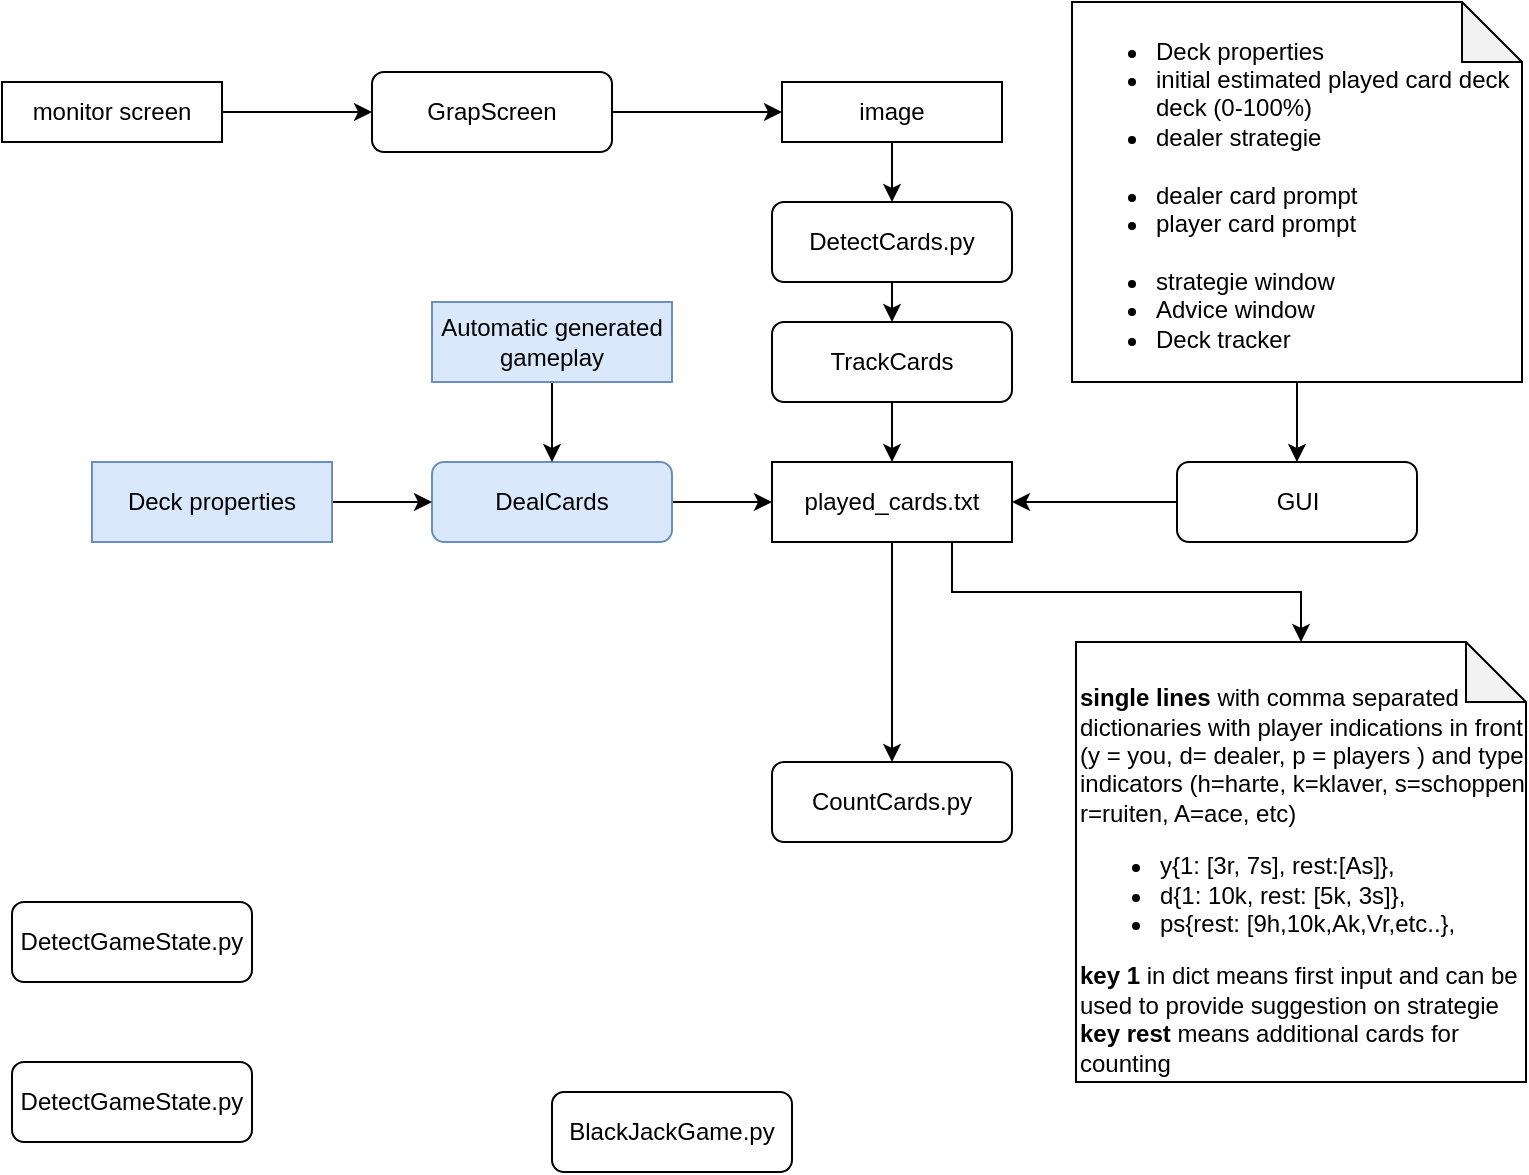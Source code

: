 <mxfile version="14.1.8" type="device"><diagram id="C5RBs43oDa-KdzZeNtuy" name="Page-1"><mxGraphModel dx="1422" dy="794" grid="1" gridSize="10" guides="1" tooltips="1" connect="1" arrows="1" fold="1" page="1" pageScale="1" pageWidth="827" pageHeight="1169" math="0" shadow="0"><root><mxCell id="WIyWlLk6GJQsqaUBKTNV-0"/><mxCell id="WIyWlLk6GJQsqaUBKTNV-1" parent="WIyWlLk6GJQsqaUBKTNV-0"/><mxCell id="WIyWlLk6GJQsqaUBKTNV-3" value="CountCards.py" style="rounded=1;whiteSpace=wrap;html=1;fontSize=12;glass=0;strokeWidth=1;shadow=0;" parent="WIyWlLk6GJQsqaUBKTNV-1" vertex="1"><mxGeometry x="450" y="380" width="120" height="40" as="geometry"/></mxCell><mxCell id="ae2J7jyJK-H4bIpKHwiz-17" style="edgeStyle=orthogonalEdgeStyle;rounded=0;orthogonalLoop=1;jettySize=auto;html=1;exitX=0.5;exitY=1;exitDx=0;exitDy=0;entryX=0.5;entryY=0;entryDx=0;entryDy=0;" edge="1" parent="WIyWlLk6GJQsqaUBKTNV-1" source="ITnEMk7fE6bJ48Y_e62j-0" target="ae2J7jyJK-H4bIpKHwiz-16"><mxGeometry relative="1" as="geometry"/></mxCell><mxCell id="ITnEMk7fE6bJ48Y_e62j-0" value="DetectCards.py" style="rounded=1;whiteSpace=wrap;html=1;fontSize=12;glass=0;strokeWidth=1;shadow=0;" parent="WIyWlLk6GJQsqaUBKTNV-1" vertex="1"><mxGeometry x="450" y="100" width="120" height="40" as="geometry"/></mxCell><mxCell id="ITnEMk7fE6bJ48Y_e62j-1" value="DetectGameState.py" style="rounded=1;whiteSpace=wrap;html=1;fontSize=12;glass=0;strokeWidth=1;shadow=0;" parent="WIyWlLk6GJQsqaUBKTNV-1" vertex="1"><mxGeometry x="70" y="450" width="120" height="40" as="geometry"/></mxCell><mxCell id="ITnEMk7fE6bJ48Y_e62j-2" value="DetectGameState.py" style="rounded=1;whiteSpace=wrap;html=1;fontSize=12;glass=0;strokeWidth=1;shadow=0;" parent="WIyWlLk6GJQsqaUBKTNV-1" vertex="1"><mxGeometry x="70" y="530" width="120" height="40" as="geometry"/></mxCell><mxCell id="ae2J7jyJK-H4bIpKHwiz-9" style="edgeStyle=orthogonalEdgeStyle;rounded=0;orthogonalLoop=1;jettySize=auto;html=1;entryX=0;entryY=0.5;entryDx=0;entryDy=0;" edge="1" parent="WIyWlLk6GJQsqaUBKTNV-1" source="ITnEMk7fE6bJ48Y_e62j-3" target="ae2J7jyJK-H4bIpKHwiz-7"><mxGeometry relative="1" as="geometry"/></mxCell><mxCell id="ITnEMk7fE6bJ48Y_e62j-3" value="DealCards" style="rounded=1;whiteSpace=wrap;html=1;fontSize=12;glass=0;strokeWidth=1;shadow=0;fillColor=#dae8fc;strokeColor=#6c8ebf;" parent="WIyWlLk6GJQsqaUBKTNV-1" vertex="1"><mxGeometry x="280" y="230" width="120" height="40" as="geometry"/></mxCell><mxCell id="ITnEMk7fE6bJ48Y_e62j-7" style="edgeStyle=orthogonalEdgeStyle;rounded=0;orthogonalLoop=1;jettySize=auto;html=1;exitX=1;exitY=0.5;exitDx=0;exitDy=0;" parent="WIyWlLk6GJQsqaUBKTNV-1" source="ITnEMk7fE6bJ48Y_e62j-4" target="ITnEMk7fE6bJ48Y_e62j-6" edge="1"><mxGeometry relative="1" as="geometry"><mxPoint x="220" y="55" as="targetPoint"/></mxGeometry></mxCell><mxCell id="ITnEMk7fE6bJ48Y_e62j-4" value="monitor screen" style="rounded=0;whiteSpace=wrap;html=1;" parent="WIyWlLk6GJQsqaUBKTNV-1" vertex="1"><mxGeometry x="65" y="40" width="110" height="30" as="geometry"/></mxCell><mxCell id="ITnEMk7fE6bJ48Y_e62j-5" value="BlackJackGame.py" style="rounded=1;whiteSpace=wrap;html=1;fontSize=12;glass=0;strokeWidth=1;shadow=0;" parent="WIyWlLk6GJQsqaUBKTNV-1" vertex="1"><mxGeometry x="340" y="545" width="120" height="40" as="geometry"/></mxCell><mxCell id="KENbcoVR62BvEYGmd4sB-0" style="edgeStyle=orthogonalEdgeStyle;rounded=0;orthogonalLoop=1;jettySize=auto;html=1;exitX=1;exitY=0.5;exitDx=0;exitDy=0;entryX=0;entryY=0.5;entryDx=0;entryDy=0;" parent="WIyWlLk6GJQsqaUBKTNV-1" source="ITnEMk7fE6bJ48Y_e62j-6" edge="1" target="ae2J7jyJK-H4bIpKHwiz-0"><mxGeometry relative="1" as="geometry"><mxPoint x="490" y="55" as="targetPoint"/></mxGeometry></mxCell><mxCell id="ITnEMk7fE6bJ48Y_e62j-6" value="GrapScreen" style="rounded=1;whiteSpace=wrap;html=1;fontSize=12;glass=0;strokeWidth=1;shadow=0;" parent="WIyWlLk6GJQsqaUBKTNV-1" vertex="1"><mxGeometry x="250" y="35" width="120" height="40" as="geometry"/></mxCell><mxCell id="ae2J7jyJK-H4bIpKHwiz-1" value="" style="edgeStyle=orthogonalEdgeStyle;rounded=0;orthogonalLoop=1;jettySize=auto;html=1;" edge="1" parent="WIyWlLk6GJQsqaUBKTNV-1" source="ae2J7jyJK-H4bIpKHwiz-0" target="ITnEMk7fE6bJ48Y_e62j-0"><mxGeometry relative="1" as="geometry"/></mxCell><mxCell id="ae2J7jyJK-H4bIpKHwiz-0" value="image" style="rounded=0;whiteSpace=wrap;html=1;" vertex="1" parent="WIyWlLk6GJQsqaUBKTNV-1"><mxGeometry x="455" y="40" width="110" height="30" as="geometry"/></mxCell><mxCell id="ae2J7jyJK-H4bIpKHwiz-19" style="edgeStyle=orthogonalEdgeStyle;rounded=0;orthogonalLoop=1;jettySize=auto;html=1;entryX=0.5;entryY=0;entryDx=0;entryDy=0;" edge="1" parent="WIyWlLk6GJQsqaUBKTNV-1" source="ae2J7jyJK-H4bIpKHwiz-7" target="WIyWlLk6GJQsqaUBKTNV-3"><mxGeometry relative="1" as="geometry"><mxPoint x="510" y="310.0" as="targetPoint"/></mxGeometry></mxCell><mxCell id="ae2J7jyJK-H4bIpKHwiz-27" style="edgeStyle=orthogonalEdgeStyle;rounded=0;orthogonalLoop=1;jettySize=auto;html=1;exitX=0.75;exitY=1;exitDx=0;exitDy=0;" edge="1" parent="WIyWlLk6GJQsqaUBKTNV-1" source="ae2J7jyJK-H4bIpKHwiz-7" target="ae2J7jyJK-H4bIpKHwiz-28"><mxGeometry relative="1" as="geometry"><mxPoint x="710" y="320" as="targetPoint"/></mxGeometry></mxCell><mxCell id="ae2J7jyJK-H4bIpKHwiz-7" value="played_cards.txt" style="rounded=0;whiteSpace=wrap;html=1;glass=0;" vertex="1" parent="WIyWlLk6GJQsqaUBKTNV-1"><mxGeometry x="450" y="230" width="120" height="40" as="geometry"/></mxCell><mxCell id="ae2J7jyJK-H4bIpKHwiz-12" style="edgeStyle=orthogonalEdgeStyle;rounded=0;orthogonalLoop=1;jettySize=auto;html=1;entryX=0;entryY=0.5;entryDx=0;entryDy=0;exitX=1;exitY=0.5;exitDx=0;exitDy=0;" edge="1" parent="WIyWlLk6GJQsqaUBKTNV-1" source="ae2J7jyJK-H4bIpKHwiz-10" target="ITnEMk7fE6bJ48Y_e62j-3"><mxGeometry relative="1" as="geometry"/></mxCell><mxCell id="ae2J7jyJK-H4bIpKHwiz-10" value="Deck properties" style="rounded=0;whiteSpace=wrap;html=1;glass=0;fillColor=#dae8fc;strokeColor=#6c8ebf;" vertex="1" parent="WIyWlLk6GJQsqaUBKTNV-1"><mxGeometry x="110" y="230" width="120" height="40" as="geometry"/></mxCell><mxCell id="ae2J7jyJK-H4bIpKHwiz-14" style="edgeStyle=orthogonalEdgeStyle;rounded=0;orthogonalLoop=1;jettySize=auto;html=1;" edge="1" parent="WIyWlLk6GJQsqaUBKTNV-1" source="ae2J7jyJK-H4bIpKHwiz-13" target="ITnEMk7fE6bJ48Y_e62j-3"><mxGeometry relative="1" as="geometry"/></mxCell><mxCell id="ae2J7jyJK-H4bIpKHwiz-13" value="Automatic generated gameplay" style="rounded=0;whiteSpace=wrap;html=1;glass=0;fillColor=#dae8fc;strokeColor=#6c8ebf;" vertex="1" parent="WIyWlLk6GJQsqaUBKTNV-1"><mxGeometry x="280" y="150" width="120" height="40" as="geometry"/></mxCell><mxCell id="ae2J7jyJK-H4bIpKHwiz-18" style="edgeStyle=orthogonalEdgeStyle;rounded=0;orthogonalLoop=1;jettySize=auto;html=1;exitX=0.5;exitY=1;exitDx=0;exitDy=0;" edge="1" parent="WIyWlLk6GJQsqaUBKTNV-1" source="ae2J7jyJK-H4bIpKHwiz-16" target="ae2J7jyJK-H4bIpKHwiz-7"><mxGeometry relative="1" as="geometry"/></mxCell><mxCell id="ae2J7jyJK-H4bIpKHwiz-16" value="TrackCards" style="rounded=1;whiteSpace=wrap;html=1;fontSize=12;glass=0;strokeWidth=1;shadow=0;" vertex="1" parent="WIyWlLk6GJQsqaUBKTNV-1"><mxGeometry x="450" y="160" width="120" height="40" as="geometry"/></mxCell><mxCell id="ae2J7jyJK-H4bIpKHwiz-22" style="edgeStyle=orthogonalEdgeStyle;rounded=0;orthogonalLoop=1;jettySize=auto;html=1;entryX=1;entryY=0.5;entryDx=0;entryDy=0;" edge="1" parent="WIyWlLk6GJQsqaUBKTNV-1" source="ae2J7jyJK-H4bIpKHwiz-21" target="ae2J7jyJK-H4bIpKHwiz-7"><mxGeometry relative="1" as="geometry"><mxPoint x="625" y="250.0" as="sourcePoint"/></mxGeometry></mxCell><mxCell id="ae2J7jyJK-H4bIpKHwiz-21" value="GUI" style="rounded=1;whiteSpace=wrap;html=1;fontSize=12;glass=0;strokeWidth=1;shadow=0;" vertex="1" parent="WIyWlLk6GJQsqaUBKTNV-1"><mxGeometry x="652.5" y="230" width="120" height="40" as="geometry"/></mxCell><mxCell id="ae2J7jyJK-H4bIpKHwiz-26" style="edgeStyle=orthogonalEdgeStyle;rounded=0;orthogonalLoop=1;jettySize=auto;html=1;entryX=0.5;entryY=0;entryDx=0;entryDy=0;" edge="1" parent="WIyWlLk6GJQsqaUBKTNV-1" source="ae2J7jyJK-H4bIpKHwiz-25" target="ae2J7jyJK-H4bIpKHwiz-21"><mxGeometry relative="1" as="geometry"/></mxCell><mxCell id="ae2J7jyJK-H4bIpKHwiz-25" value="&lt;ul&gt;&lt;li&gt;Deck properties&lt;/li&gt;&lt;li&gt;initial estimated played card deck deck (0-100%)&lt;br&gt;&lt;/li&gt;&lt;li&gt;dealer strategie&lt;br&gt;&lt;br&gt;&lt;/li&gt;&lt;li&gt;dealer card prompt&lt;/li&gt;&lt;li&gt;player card prompt&lt;br&gt;&lt;br&gt;&lt;/li&gt;&lt;li&gt;strategie window&lt;br&gt;&lt;/li&gt;&lt;li&gt;Advice window&lt;/li&gt;&lt;li&gt;Deck tracker&lt;/li&gt;&lt;/ul&gt;" style="shape=note;whiteSpace=wrap;html=1;backgroundOutline=1;darkOpacity=0.05;glass=0;align=left;verticalAlign=bottom;" vertex="1" parent="WIyWlLk6GJQsqaUBKTNV-1"><mxGeometry x="600" width="225" height="190" as="geometry"/></mxCell><mxCell id="ae2J7jyJK-H4bIpKHwiz-28" value="&lt;div&gt;&lt;b&gt;single lines&lt;/b&gt;&amp;nbsp;with comma separated dictionaries with player indications in front (&lt;span&gt;y = you, d= dealer, p = players&amp;nbsp;&lt;/span&gt;&lt;span&gt;) and type indicators (&lt;/span&gt;&lt;span&gt;h=harte, k=klaver, s=schoppen r=ruiten, A=ace, etc&lt;/span&gt;&lt;span&gt;)&lt;/span&gt;&lt;/div&gt;&lt;ul&gt;&lt;li&gt;y{1: [3r, 7s], rest:[As]},&lt;/li&gt;&lt;li&gt;d{1: 10k, rest: [5k, 3s]},&lt;/li&gt;&lt;li&gt;ps{rest: [9h,10k,Ak,Vr,etc..},&lt;/li&gt;&lt;/ul&gt;&lt;div&gt;&lt;b&gt;key 1 &lt;/b&gt;in dict means first input and can be used to provide suggestion on strategie&lt;/div&gt;&lt;div&gt;&lt;b&gt;key rest&lt;/b&gt;&amp;nbsp;means additional cards for counting&lt;/div&gt;" style="shape=note;whiteSpace=wrap;html=1;backgroundOutline=1;darkOpacity=0.05;glass=0;align=left;verticalAlign=bottom;" vertex="1" parent="WIyWlLk6GJQsqaUBKTNV-1"><mxGeometry x="602" y="320" width="225" height="220" as="geometry"/></mxCell></root></mxGraphModel></diagram></mxfile>